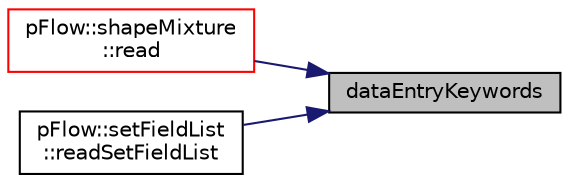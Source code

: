 digraph "dataEntryKeywords"
{
 // LATEX_PDF_SIZE
  edge [fontname="Helvetica",fontsize="10",labelfontname="Helvetica",labelfontsize="10"];
  node [fontname="Helvetica",fontsize="10",shape=record];
  rankdir="RL";
  Node1 [label="dataEntryKeywords",height=0.2,width=0.4,color="black", fillcolor="grey75", style="filled", fontcolor="black",tooltip="return a list of all dataEntries (non-nullptr) keywords"];
  Node1 -> Node2 [dir="back",color="midnightblue",fontsize="10",style="solid",fontname="Helvetica"];
  Node2 [label="pFlow::shapeMixture\l::read",height=0.2,width=0.4,color="red", fillcolor="white", style="filled",URL="$classpFlow_1_1shapeMixture.html#a6ce0c64db98eb6144d363dbfc86104eb",tooltip=" "];
  Node1 -> Node4 [dir="back",color="midnightblue",fontsize="10",style="solid",fontname="Helvetica"];
  Node4 [label="pFlow::setFieldList\l::readSetFieldList",height=0.2,width=0.4,color="black", fillcolor="white", style="filled",URL="$classpFlow_1_1setFieldList.html#a371caec5118a7107207dfbe970b00d34",tooltip=" "];
}
